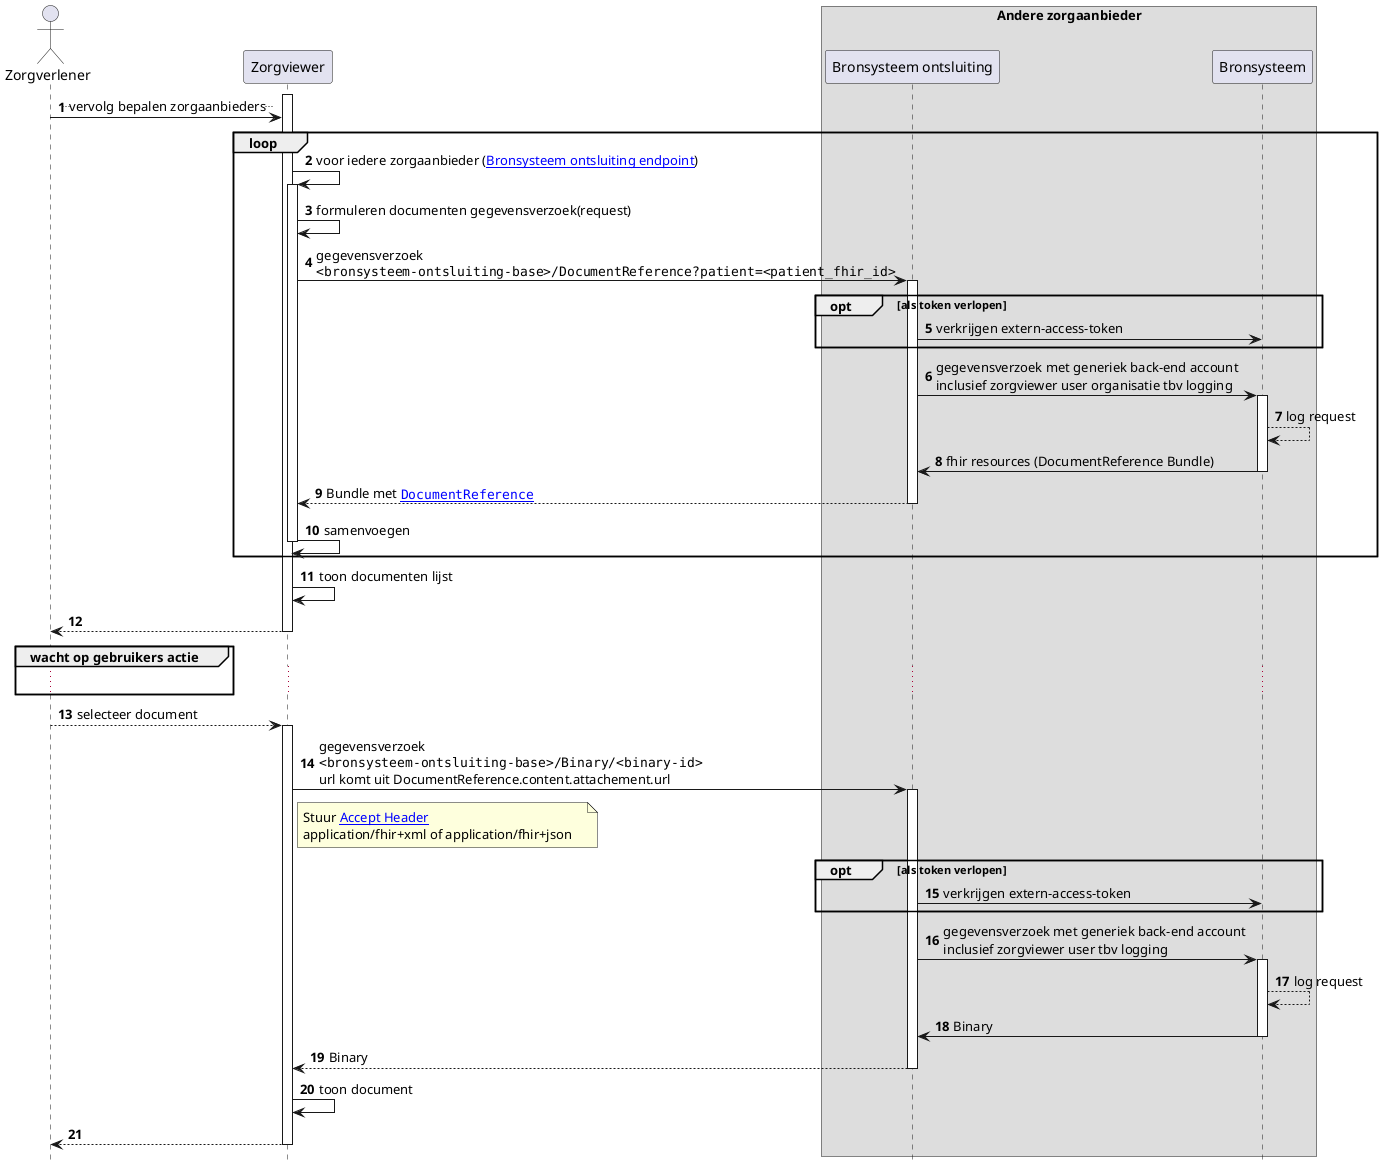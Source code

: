 @startuml
hide footbox
autonumber

actor Zorgverlener
participant Zorgviewer
box "Andere zorgaanbieder"
participant "Bronsysteem ontsluiting" as Bron
participant Bronsysteem
end box

activate Zorgviewer
Zorgverlener->Zorgviewer: ..vervolg bepalen zorgaanbieders..
loop
    Zorgviewer->Zorgviewer: voor iedere zorgaanbieder ([[Endpoint-UMCG.html Bronsysteem ontsluiting endpoint]])
    activate Zorgviewer
    Zorgviewer->Zorgviewer: formuleren documenten gegevensverzoek(request)
    Zorgviewer->Bron: gegevensverzoek\n""<bronsysteem-ontsluiting-base>/DocumentReference?patient=<patient_fhir_id>""
    activate Bron
    opt als token verlopen
        Bron->Bronsysteem : verkrijgen extern-access-token
    end opt
    Bron->Bronsysteem : gegevensverzoek met generiek back-end account\ninclusief zorgviewer user organisatie tbv logging
    activate Bronsysteem
    Bronsysteem-->Bronsysteem: log request
    Bronsysteem->Bron: fhir resources (DocumentReference Bundle)
    deactivate Bronsysteem
    Bron-->Zorgviewer: Bundle met ""[[StructureDefinition-DocumentReference.html DocumentReference]]""
    deactivate Bron
    Zorgviewer->Zorgviewer: samenvoegen
    deactivate Zorgviewer
end
Zorgviewer->Zorgviewer: toon documenten lijst
Zorgviewer-->Zorgverlener
deactivate Zorgviewer
group wacht op gebruikers actie
...
end
Zorgverlener-->Zorgviewer: selecteer document
activate Zorgviewer
Zorgviewer->Bron: gegevensverzoek\n""<bronsysteem-ontsluiting-base>/Binary/<binary-id>""\nurl komt uit DocumentReference.content.attachement.url
note right Zorgviewer
    Stuur [[http://hl7.org/fhir/STU3/binary.html#rest Accept Header]]
    application/fhir+xml of application/fhir+json   
end note
activate Bron
opt als token verlopen
    Bron->Bronsysteem : verkrijgen extern-access-token
end opt
Bron->Bronsysteem : gegevensverzoek met generiek back-end account\ninclusief zorgviewer user tbv logging
activate Bronsysteem
Bronsysteem-->Bronsysteem: log request
Bronsysteem->Bron: Binary
deactivate Bronsysteem
Bron-->Zorgviewer: Binary
deactivate Bron
Zorgviewer->Zorgviewer: toon document
Zorgviewer-->Zorgverlener
deactivate Zorgviewer

@enduml